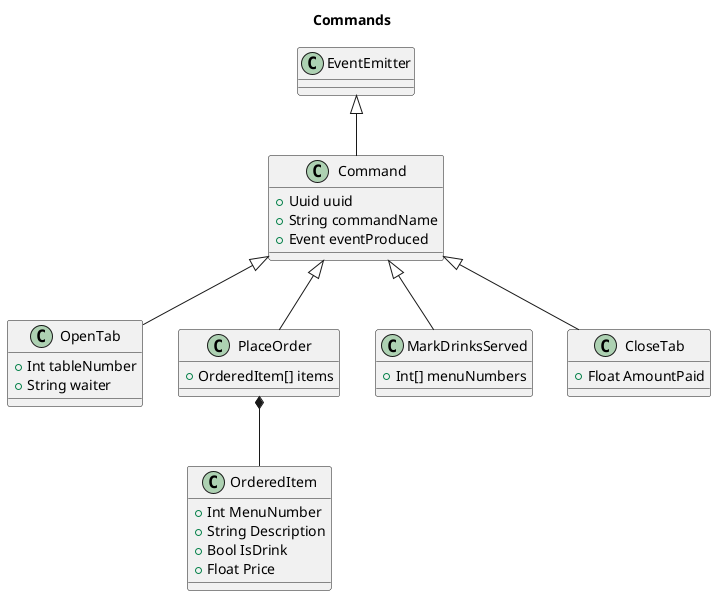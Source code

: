 @startuml commands

title "Commands"

class EventEmitter{

}

class Command{
    + Uuid uuid
    + String commandName
    + Event eventProduced
}

class OpenTab {
    + Int tableNumber
    + String waiter
}

class PlaceOrder{
    + OrderedItem[] items
}

class MarkDrinksServed {
    + Int[] menuNumbers
}

class CloseTab {
    + Float AmountPaid
}

class OrderedItem {
    + Int MenuNumber
    + String Description
    + Bool IsDrink
    + Float Price
}

EventEmitter <|-- Command

Command <|-- PlaceOrder
Command <|-- OpenTab
Command <|-- MarkDrinksServed
Command <|-- CloseTab

PlaceOrder *-- OrderedItem

@enduml
